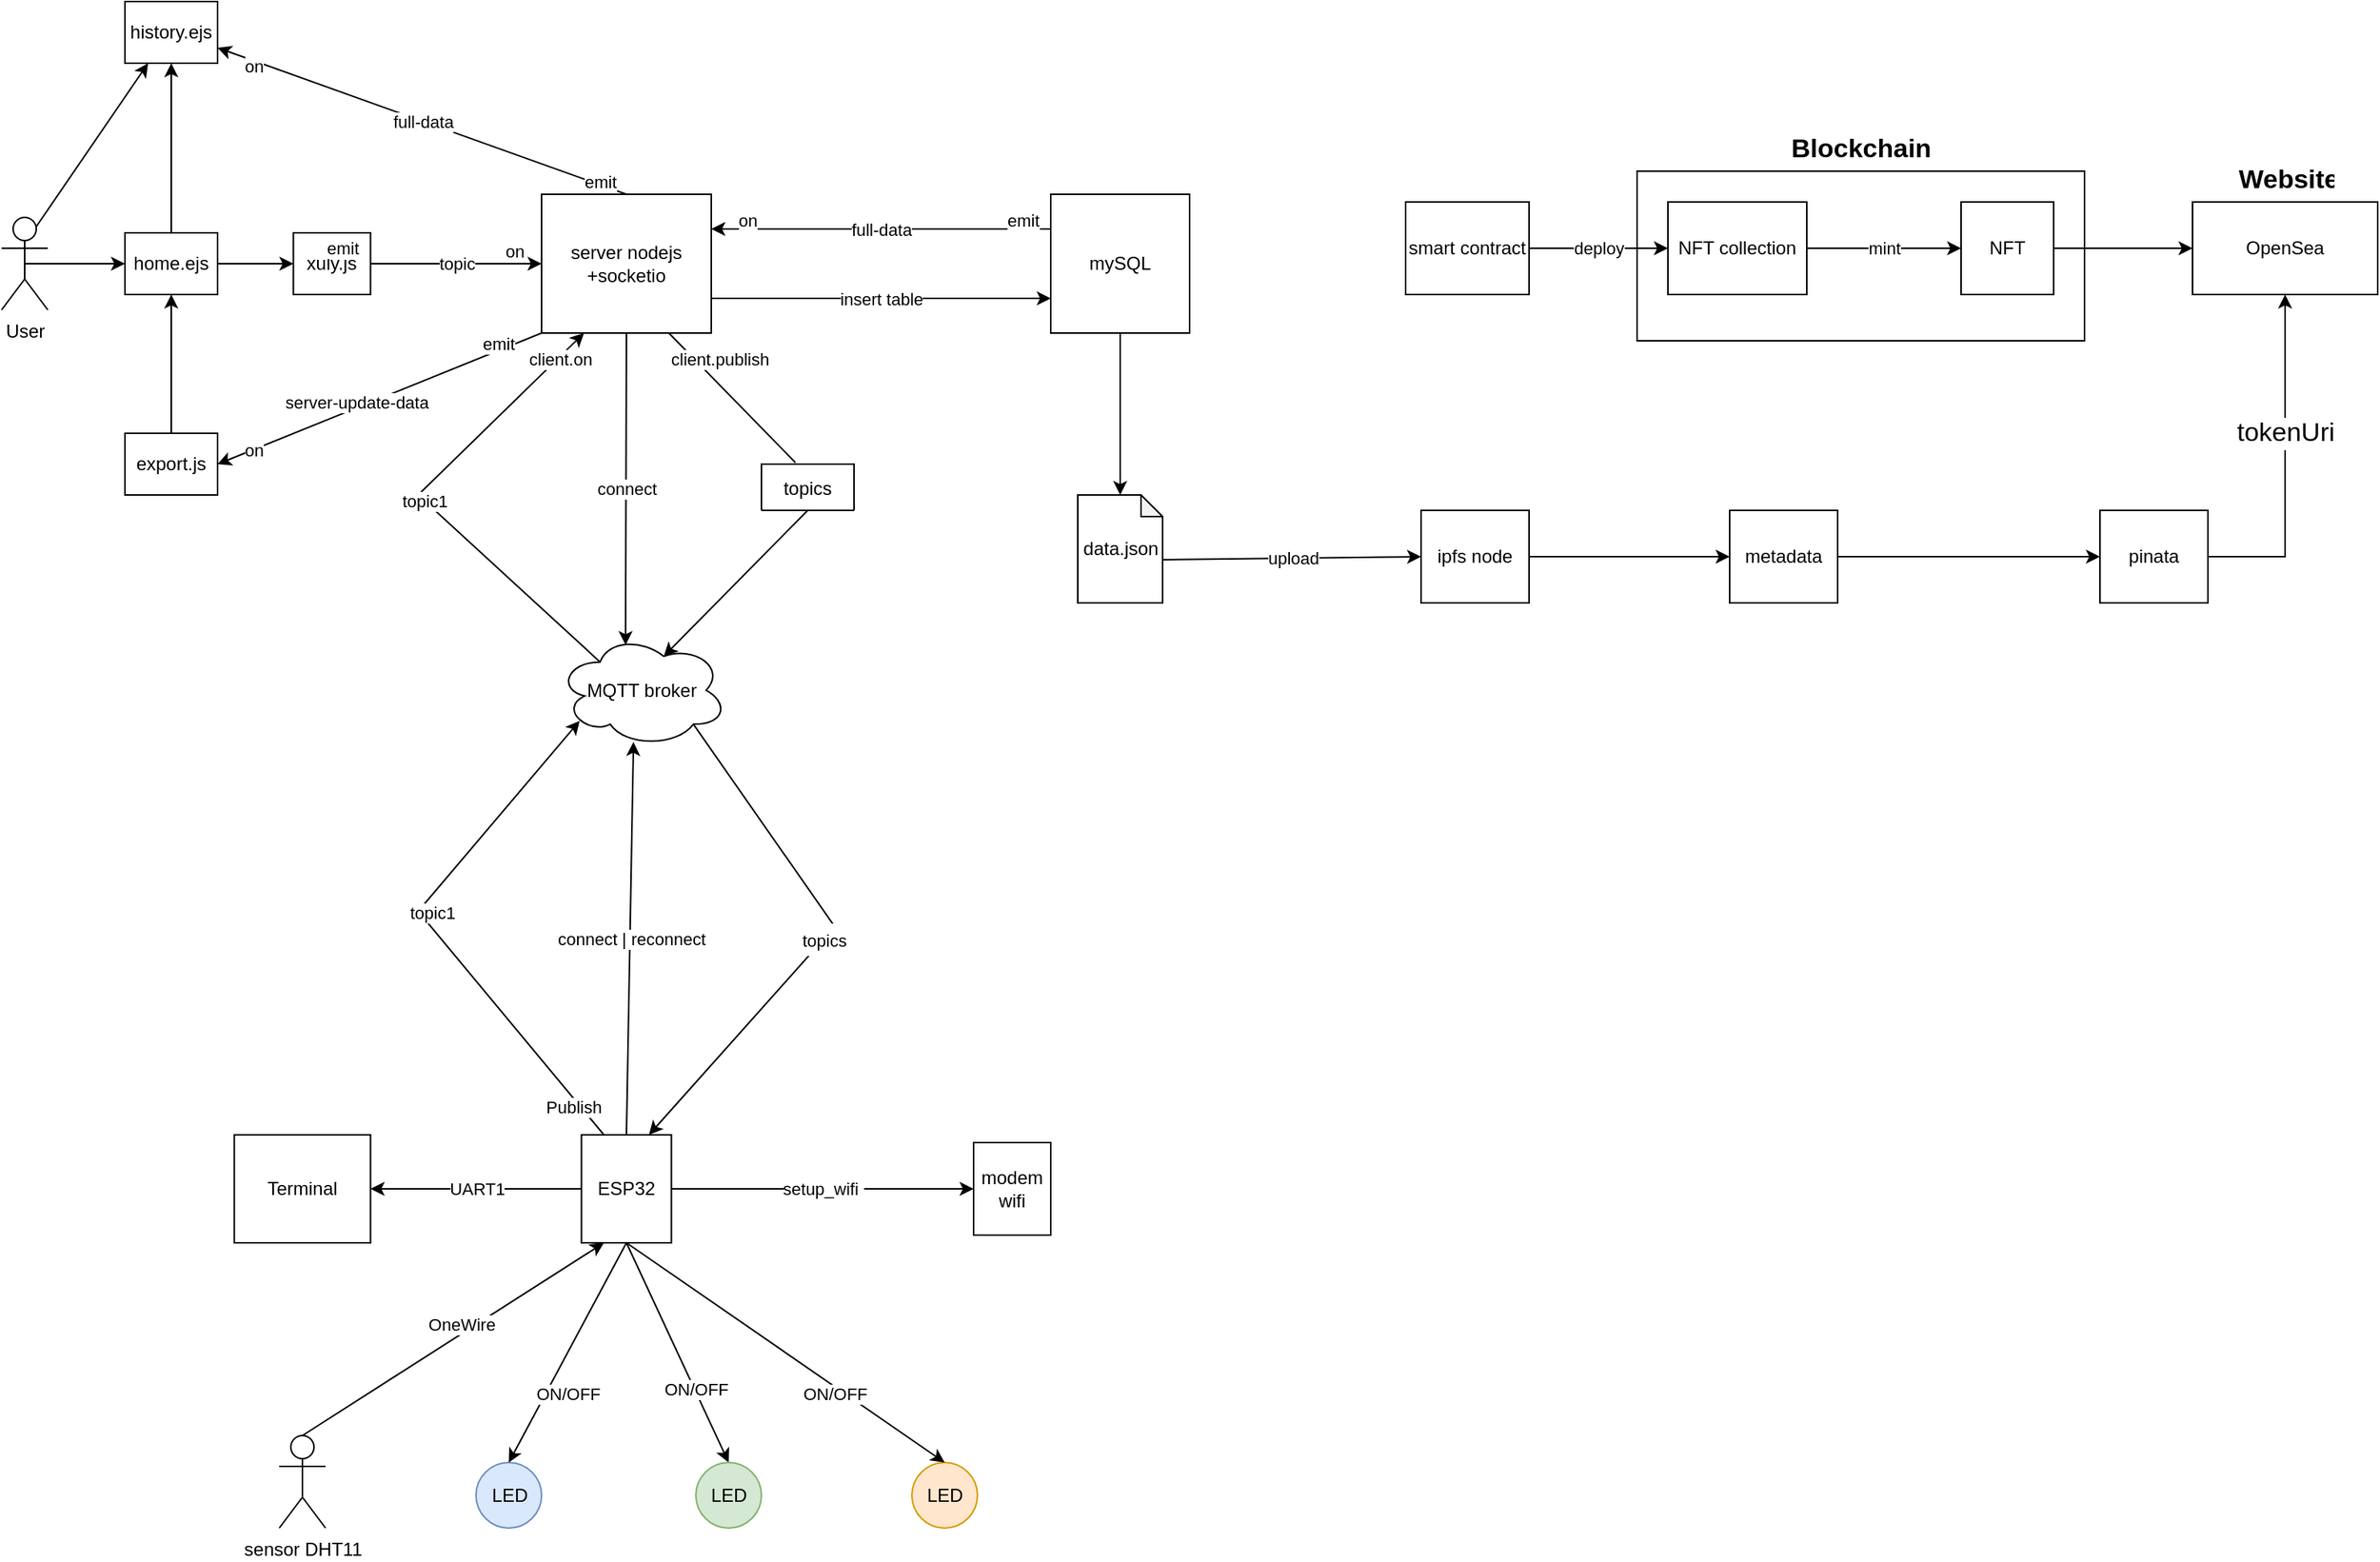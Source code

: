 <mxfile version="17.2.2" type="github">
  <diagram id="UM0ldJh-TKYMPD7hWYN_" name="Page-1">
    <mxGraphModel dx="801" dy="438" grid="1" gridSize="10" guides="1" tooltips="1" connect="1" arrows="1" fold="1" page="1" pageScale="1" pageWidth="1654" pageHeight="1169" background="none" math="0" shadow="0">
      <root>
        <mxCell id="0" />
        <mxCell id="1" parent="0" />
        <mxCell id="ZTR0N_lIvHsauShFplQp-175" value="" style="rounded=0;whiteSpace=wrap;html=1;labelBackgroundColor=default;fontSize=11;fontColor=#000000;" vertex="1" parent="1">
          <mxGeometry x="1070" y="160" width="290" height="110" as="geometry" />
        </mxCell>
        <mxCell id="ZTR0N_lIvHsauShFplQp-7" value="sensor DHT11&lt;br&gt;" style="shape=umlActor;verticalLabelPosition=bottom;verticalAlign=top;html=1;outlineConnect=0;" vertex="1" parent="1">
          <mxGeometry x="190" y="980" width="30" height="60" as="geometry" />
        </mxCell>
        <mxCell id="ZTR0N_lIvHsauShFplQp-8" value="ESP32" style="rounded=0;whiteSpace=wrap;html=1;" vertex="1" parent="1">
          <mxGeometry x="385.83" y="785" width="58.33" height="70" as="geometry" />
        </mxCell>
        <mxCell id="ZTR0N_lIvHsauShFplQp-10" value="" style="endArrow=classic;html=1;rounded=0;exitX=0.5;exitY=0;exitDx=0;exitDy=0;exitPerimeter=0;entryX=0.25;entryY=1;entryDx=0;entryDy=0;" edge="1" parent="1" source="ZTR0N_lIvHsauShFplQp-7" target="ZTR0N_lIvHsauShFplQp-8">
          <mxGeometry relative="1" as="geometry">
            <mxPoint x="224.17" y="840" as="sourcePoint" />
            <mxPoint x="324.17" y="840" as="targetPoint" />
            <Array as="points" />
          </mxGeometry>
        </mxCell>
        <mxCell id="ZTR0N_lIvHsauShFplQp-11" value="OneWire" style="edgeLabel;resizable=0;html=1;align=center;verticalAlign=middle;" connectable="0" vertex="1" parent="ZTR0N_lIvHsauShFplQp-10">
          <mxGeometry relative="1" as="geometry">
            <mxPoint x="5" y="-10" as="offset" />
          </mxGeometry>
        </mxCell>
        <mxCell id="ZTR0N_lIvHsauShFplQp-13" value="MQTT broker" style="ellipse;shape=cloud;whiteSpace=wrap;html=1;" vertex="1" parent="1">
          <mxGeometry x="370.41" y="460" width="110" height="73.33" as="geometry" />
        </mxCell>
        <mxCell id="ZTR0N_lIvHsauShFplQp-14" value="server nodejs&lt;br&gt;+socketio" style="rounded=0;whiteSpace=wrap;html=1;" vertex="1" parent="1">
          <mxGeometry x="360" y="175" width="110" height="90" as="geometry" />
        </mxCell>
        <mxCell id="ZTR0N_lIvHsauShFplQp-16" value="export.js" style="rounded=0;whiteSpace=wrap;html=1;" vertex="1" parent="1">
          <mxGeometry x="90" y="330" width="60" height="40" as="geometry" />
        </mxCell>
        <mxCell id="ZTR0N_lIvHsauShFplQp-17" value="history.ejs" style="rounded=0;whiteSpace=wrap;html=1;" vertex="1" parent="1">
          <mxGeometry x="90" y="50" width="60" height="40" as="geometry" />
        </mxCell>
        <mxCell id="ZTR0N_lIvHsauShFplQp-18" value="home.ejs" style="rounded=0;whiteSpace=wrap;html=1;" vertex="1" parent="1">
          <mxGeometry x="90" y="200" width="60" height="40" as="geometry" />
        </mxCell>
        <mxCell id="ZTR0N_lIvHsauShFplQp-20" value="xuly.js" style="rounded=0;whiteSpace=wrap;html=1;" vertex="1" parent="1">
          <mxGeometry x="199.16" y="200" width="50" height="40" as="geometry" />
        </mxCell>
        <mxCell id="ZTR0N_lIvHsauShFplQp-21" value="mySQL" style="rounded=0;whiteSpace=wrap;html=1;" vertex="1" parent="1">
          <mxGeometry x="690" y="175" width="90" height="90" as="geometry" />
        </mxCell>
        <mxCell id="ZTR0N_lIvHsauShFplQp-26" value="modem&lt;br&gt;wifi" style="rounded=0;whiteSpace=wrap;html=1;" vertex="1" parent="1">
          <mxGeometry x="640" y="790" width="50" height="60" as="geometry" />
        </mxCell>
        <mxCell id="ZTR0N_lIvHsauShFplQp-27" value="" style="endArrow=classic;html=1;rounded=0;entryX=0;entryY=0.5;entryDx=0;entryDy=0;exitX=1;exitY=0.5;exitDx=0;exitDy=0;" edge="1" parent="1" source="ZTR0N_lIvHsauShFplQp-8" target="ZTR0N_lIvHsauShFplQp-26">
          <mxGeometry relative="1" as="geometry">
            <mxPoint x="344.17" y="990" as="sourcePoint" />
            <mxPoint x="484.17" y="920" as="targetPoint" />
          </mxGeometry>
        </mxCell>
        <mxCell id="ZTR0N_lIvHsauShFplQp-28" value="setup_wifi&amp;nbsp;" style="edgeLabel;resizable=0;html=1;align=center;verticalAlign=middle;" connectable="0" vertex="1" parent="ZTR0N_lIvHsauShFplQp-27">
          <mxGeometry relative="1" as="geometry" />
        </mxCell>
        <mxCell id="ZTR0N_lIvHsauShFplQp-31" value="Terminal" style="rounded=0;whiteSpace=wrap;html=1;" vertex="1" parent="1">
          <mxGeometry x="160.83" y="785" width="88.33" height="70" as="geometry" />
        </mxCell>
        <mxCell id="ZTR0N_lIvHsauShFplQp-32" value="" style="endArrow=classic;html=1;rounded=0;exitX=0;exitY=0.5;exitDx=0;exitDy=0;entryX=1;entryY=0.5;entryDx=0;entryDy=0;" edge="1" parent="1" source="ZTR0N_lIvHsauShFplQp-8" target="ZTR0N_lIvHsauShFplQp-31">
          <mxGeometry relative="1" as="geometry">
            <mxPoint x="384.17" y="910" as="sourcePoint" />
            <mxPoint x="484.17" y="910" as="targetPoint" />
          </mxGeometry>
        </mxCell>
        <mxCell id="ZTR0N_lIvHsauShFplQp-33" value="UART1" style="edgeLabel;resizable=0;html=1;align=center;verticalAlign=middle;" connectable="0" vertex="1" parent="ZTR0N_lIvHsauShFplQp-32">
          <mxGeometry relative="1" as="geometry" />
        </mxCell>
        <mxCell id="ZTR0N_lIvHsauShFplQp-35" value="" style="endArrow=classic;html=1;rounded=0;exitX=0.5;exitY=1;exitDx=0;exitDy=0;entryX=0.5;entryY=0;entryDx=0;entryDy=0;" edge="1" parent="1" source="ZTR0N_lIvHsauShFplQp-8" target="ZTR0N_lIvHsauShFplQp-89">
          <mxGeometry relative="1" as="geometry">
            <mxPoint x="384.17" y="1100" as="sourcePoint" />
            <mxPoint x="299.17" y="1100" as="targetPoint" />
          </mxGeometry>
        </mxCell>
        <mxCell id="ZTR0N_lIvHsauShFplQp-36" value="ON/OFF" style="edgeLabel;resizable=0;html=1;align=center;verticalAlign=middle;" connectable="0" vertex="1" parent="ZTR0N_lIvHsauShFplQp-35">
          <mxGeometry relative="1" as="geometry">
            <mxPoint x="12" y="24" as="offset" />
          </mxGeometry>
        </mxCell>
        <mxCell id="ZTR0N_lIvHsauShFplQp-39" value="" style="endArrow=classic;html=1;rounded=0;exitX=0.5;exitY=0;exitDx=0;exitDy=0;entryX=0.447;entryY=0.957;entryDx=0;entryDy=0;entryPerimeter=0;" edge="1" parent="1" source="ZTR0N_lIvHsauShFplQp-8" target="ZTR0N_lIvHsauShFplQp-13">
          <mxGeometry relative="1" as="geometry">
            <mxPoint x="314.17" y="990" as="sourcePoint" />
            <mxPoint x="414.17" y="990" as="targetPoint" />
          </mxGeometry>
        </mxCell>
        <mxCell id="ZTR0N_lIvHsauShFplQp-40" value="connect | reconnect" style="edgeLabel;resizable=0;html=1;align=center;verticalAlign=middle;" connectable="0" vertex="1" parent="ZTR0N_lIvHsauShFplQp-39">
          <mxGeometry relative="1" as="geometry" />
        </mxCell>
        <mxCell id="ZTR0N_lIvHsauShFplQp-41" value="" style="endArrow=classic;html=1;rounded=0;exitX=0.5;exitY=1;exitDx=0;exitDy=0;entryX=0.4;entryY=0.1;entryDx=0;entryDy=0;entryPerimeter=0;" edge="1" parent="1" source="ZTR0N_lIvHsauShFplQp-14" target="ZTR0N_lIvHsauShFplQp-13">
          <mxGeometry relative="1" as="geometry">
            <mxPoint x="314.17" y="630" as="sourcePoint" />
            <mxPoint x="414.17" y="630" as="targetPoint" />
          </mxGeometry>
        </mxCell>
        <mxCell id="ZTR0N_lIvHsauShFplQp-42" value="connect" style="edgeLabel;resizable=0;html=1;align=center;verticalAlign=middle;" connectable="0" vertex="1" parent="ZTR0N_lIvHsauShFplQp-41">
          <mxGeometry relative="1" as="geometry" />
        </mxCell>
        <mxCell id="ZTR0N_lIvHsauShFplQp-60" value="" style="endArrow=classic;html=1;rounded=0;exitX=0;exitY=0.25;exitDx=0;exitDy=0;entryX=1;entryY=0.25;entryDx=0;entryDy=0;" edge="1" parent="1" source="ZTR0N_lIvHsauShFplQp-21" target="ZTR0N_lIvHsauShFplQp-14">
          <mxGeometry relative="1" as="geometry">
            <mxPoint x="310" y="380" as="sourcePoint" />
            <mxPoint x="470" y="380" as="targetPoint" />
          </mxGeometry>
        </mxCell>
        <mxCell id="ZTR0N_lIvHsauShFplQp-61" value="full-data" style="edgeLabel;resizable=0;html=1;align=center;verticalAlign=middle;" connectable="0" vertex="1" parent="ZTR0N_lIvHsauShFplQp-60">
          <mxGeometry relative="1" as="geometry" />
        </mxCell>
        <mxCell id="ZTR0N_lIvHsauShFplQp-62" value="emit" style="edgeLabel;resizable=0;html=1;align=left;verticalAlign=bottom;" connectable="0" vertex="1" parent="ZTR0N_lIvHsauShFplQp-60">
          <mxGeometry x="-1" relative="1" as="geometry">
            <mxPoint x="-30" y="3" as="offset" />
          </mxGeometry>
        </mxCell>
        <mxCell id="ZTR0N_lIvHsauShFplQp-63" value="on" style="edgeLabel;resizable=0;html=1;align=right;verticalAlign=bottom;" connectable="0" vertex="1" parent="ZTR0N_lIvHsauShFplQp-60">
          <mxGeometry x="1" relative="1" as="geometry">
            <mxPoint x="30" y="3" as="offset" />
          </mxGeometry>
        </mxCell>
        <mxCell id="ZTR0N_lIvHsauShFplQp-64" value="" style="endArrow=classic;html=1;rounded=0;entryX=1;entryY=0.75;entryDx=0;entryDy=0;exitX=0.5;exitY=0;exitDx=0;exitDy=0;" edge="1" parent="1" source="ZTR0N_lIvHsauShFplQp-14" target="ZTR0N_lIvHsauShFplQp-17">
          <mxGeometry relative="1" as="geometry">
            <mxPoint x="310" y="380" as="sourcePoint" />
            <mxPoint x="470" y="380" as="targetPoint" />
          </mxGeometry>
        </mxCell>
        <mxCell id="ZTR0N_lIvHsauShFplQp-65" value="full-data" style="edgeLabel;resizable=0;html=1;align=center;verticalAlign=middle;" connectable="0" vertex="1" parent="ZTR0N_lIvHsauShFplQp-64">
          <mxGeometry relative="1" as="geometry" />
        </mxCell>
        <mxCell id="ZTR0N_lIvHsauShFplQp-66" value="emit" style="edgeLabel;resizable=0;html=1;align=left;verticalAlign=bottom;" connectable="0" vertex="1" parent="ZTR0N_lIvHsauShFplQp-64">
          <mxGeometry x="-1" relative="1" as="geometry">
            <mxPoint x="-29" as="offset" />
          </mxGeometry>
        </mxCell>
        <mxCell id="ZTR0N_lIvHsauShFplQp-67" value="on" style="edgeLabel;resizable=0;html=1;align=right;verticalAlign=bottom;" connectable="0" vertex="1" parent="ZTR0N_lIvHsauShFplQp-64">
          <mxGeometry x="1" relative="1" as="geometry">
            <mxPoint x="30" y="20" as="offset" />
          </mxGeometry>
        </mxCell>
        <mxCell id="ZTR0N_lIvHsauShFplQp-71" value="" style="endArrow=classic;html=1;rounded=0;entryX=0;entryY=0.75;entryDx=0;entryDy=0;exitX=1;exitY=0.75;exitDx=0;exitDy=0;" edge="1" parent="1" source="ZTR0N_lIvHsauShFplQp-14" target="ZTR0N_lIvHsauShFplQp-21">
          <mxGeometry relative="1" as="geometry">
            <mxPoint x="49.17" y="440" as="sourcePoint" />
            <mxPoint x="149.17" y="440" as="targetPoint" />
          </mxGeometry>
        </mxCell>
        <mxCell id="ZTR0N_lIvHsauShFplQp-72" value="insert table" style="edgeLabel;resizable=0;html=1;align=center;verticalAlign=middle;" connectable="0" vertex="1" parent="ZTR0N_lIvHsauShFplQp-71">
          <mxGeometry relative="1" as="geometry" />
        </mxCell>
        <mxCell id="ZTR0N_lIvHsauShFplQp-73" value="User" style="shape=umlActor;verticalLabelPosition=bottom;verticalAlign=top;html=1;outlineConnect=0;" vertex="1" parent="1">
          <mxGeometry x="10" y="190" width="30" height="60" as="geometry" />
        </mxCell>
        <mxCell id="ZTR0N_lIvHsauShFplQp-78" value="" style="endArrow=classic;html=1;rounded=0;entryX=0;entryY=0.5;entryDx=0;entryDy=0;exitX=1;exitY=0.5;exitDx=0;exitDy=0;" edge="1" parent="1" source="ZTR0N_lIvHsauShFplQp-20" target="ZTR0N_lIvHsauShFplQp-14">
          <mxGeometry relative="1" as="geometry">
            <mxPoint x="550" y="280" as="sourcePoint" />
            <mxPoint x="710" y="280" as="targetPoint" />
            <Array as="points" />
          </mxGeometry>
        </mxCell>
        <mxCell id="ZTR0N_lIvHsauShFplQp-79" value="topic" style="edgeLabel;resizable=0;html=1;align=center;verticalAlign=middle;" connectable="0" vertex="1" parent="ZTR0N_lIvHsauShFplQp-78">
          <mxGeometry relative="1" as="geometry" />
        </mxCell>
        <mxCell id="ZTR0N_lIvHsauShFplQp-80" value="emit" style="edgeLabel;resizable=0;html=1;align=left;verticalAlign=bottom;" connectable="0" vertex="1" parent="ZTR0N_lIvHsauShFplQp-78">
          <mxGeometry x="-1" relative="1" as="geometry">
            <mxPoint x="-30" y="-2" as="offset" />
          </mxGeometry>
        </mxCell>
        <mxCell id="ZTR0N_lIvHsauShFplQp-81" value="on" style="edgeLabel;resizable=0;html=1;align=right;verticalAlign=bottom;" connectable="0" vertex="1" parent="ZTR0N_lIvHsauShFplQp-78">
          <mxGeometry x="1" relative="1" as="geometry">
            <mxPoint x="-11" as="offset" />
          </mxGeometry>
        </mxCell>
        <mxCell id="ZTR0N_lIvHsauShFplQp-82" value="" style="endArrow=classic;html=1;rounded=0;exitX=0;exitY=1;exitDx=0;exitDy=0;entryX=1;entryY=0.5;entryDx=0;entryDy=0;" edge="1" parent="1" source="ZTR0N_lIvHsauShFplQp-14" target="ZTR0N_lIvHsauShFplQp-16">
          <mxGeometry relative="1" as="geometry">
            <mxPoint x="490" y="370" as="sourcePoint" />
            <mxPoint x="650" y="370" as="targetPoint" />
          </mxGeometry>
        </mxCell>
        <mxCell id="ZTR0N_lIvHsauShFplQp-83" value="server-update-data" style="edgeLabel;resizable=0;html=1;align=center;verticalAlign=middle;" connectable="0" vertex="1" parent="ZTR0N_lIvHsauShFplQp-82">
          <mxGeometry relative="1" as="geometry">
            <mxPoint x="-15" y="2" as="offset" />
          </mxGeometry>
        </mxCell>
        <mxCell id="ZTR0N_lIvHsauShFplQp-84" value="emit" style="edgeLabel;resizable=0;html=1;align=left;verticalAlign=bottom;" connectable="0" vertex="1" parent="ZTR0N_lIvHsauShFplQp-82">
          <mxGeometry x="-1" relative="1" as="geometry">
            <mxPoint x="-40" y="15" as="offset" />
          </mxGeometry>
        </mxCell>
        <mxCell id="ZTR0N_lIvHsauShFplQp-85" value="on" style="edgeLabel;resizable=0;html=1;align=right;verticalAlign=bottom;" connectable="0" vertex="1" parent="ZTR0N_lIvHsauShFplQp-82">
          <mxGeometry x="1" relative="1" as="geometry">
            <mxPoint x="30" as="offset" />
          </mxGeometry>
        </mxCell>
        <mxCell id="ZTR0N_lIvHsauShFplQp-89" value="LED" style="ellipse;whiteSpace=wrap;html=1;aspect=fixed;fillColor=#d5e8d4;strokeColor=#82b366;" vertex="1" parent="1">
          <mxGeometry x="460.0" y="997.5" width="42.5" height="42.5" as="geometry" />
        </mxCell>
        <mxCell id="ZTR0N_lIvHsauShFplQp-90" value="" style="endArrow=classic;html=1;rounded=0;exitX=1;exitY=0.5;exitDx=0;exitDy=0;entryX=0;entryY=0.5;entryDx=0;entryDy=0;" edge="1" parent="1" source="ZTR0N_lIvHsauShFplQp-18" target="ZTR0N_lIvHsauShFplQp-20">
          <mxGeometry width="50" height="50" relative="1" as="geometry">
            <mxPoint x="410" y="360" as="sourcePoint" />
            <mxPoint x="630" y="320" as="targetPoint" />
          </mxGeometry>
        </mxCell>
        <mxCell id="ZTR0N_lIvHsauShFplQp-91" value="" style="endArrow=classic;html=1;rounded=0;exitX=0.5;exitY=0;exitDx=0;exitDy=0;entryX=0.5;entryY=1;entryDx=0;entryDy=0;" edge="1" parent="1" source="ZTR0N_lIvHsauShFplQp-18" target="ZTR0N_lIvHsauShFplQp-17">
          <mxGeometry width="50" height="50" relative="1" as="geometry">
            <mxPoint x="760" y="470" as="sourcePoint" />
            <mxPoint x="810" y="420" as="targetPoint" />
          </mxGeometry>
        </mxCell>
        <mxCell id="ZTR0N_lIvHsauShFplQp-93" value="" style="endArrow=classic;html=1;rounded=0;entryX=0.25;entryY=1;entryDx=0;entryDy=0;exitX=0.75;exitY=0.1;exitDx=0;exitDy=0;exitPerimeter=0;" edge="1" parent="1" source="ZTR0N_lIvHsauShFplQp-73" target="ZTR0N_lIvHsauShFplQp-17">
          <mxGeometry width="50" height="50" relative="1" as="geometry">
            <mxPoint x="750" y="190" as="sourcePoint" />
            <mxPoint x="800" y="140" as="targetPoint" />
          </mxGeometry>
        </mxCell>
        <mxCell id="ZTR0N_lIvHsauShFplQp-94" value="" style="endArrow=classic;html=1;rounded=0;exitX=0.25;exitY=0.25;exitDx=0;exitDy=0;exitPerimeter=0;entryX=0.25;entryY=1;entryDx=0;entryDy=0;" edge="1" parent="1" source="ZTR0N_lIvHsauShFplQp-13" target="ZTR0N_lIvHsauShFplQp-14">
          <mxGeometry relative="1" as="geometry">
            <mxPoint x="327.5" y="638.332" as="sourcePoint" />
            <mxPoint x="284.17" y="265" as="targetPoint" />
            <Array as="points">
              <mxPoint x="280" y="370" />
            </Array>
          </mxGeometry>
        </mxCell>
        <mxCell id="ZTR0N_lIvHsauShFplQp-95" value="topic1" style="edgeLabel;resizable=0;html=1;align=center;verticalAlign=middle;" connectable="0" vertex="1" parent="ZTR0N_lIvHsauShFplQp-94">
          <mxGeometry relative="1" as="geometry" />
        </mxCell>
        <mxCell id="ZTR0N_lIvHsauShFplQp-96" value="client.on" style="edgeLabel;resizable=0;html=1;align=left;verticalAlign=bottom;" connectable="0" vertex="1" parent="ZTR0N_lIvHsauShFplQp-94">
          <mxGeometry x="-1" relative="1" as="geometry">
            <mxPoint x="-48" y="-188" as="offset" />
          </mxGeometry>
        </mxCell>
        <mxCell id="ZTR0N_lIvHsauShFplQp-97" value="" style="endArrow=classic;html=1;rounded=0;exitX=0.5;exitY=1;exitDx=0;exitDy=0;entryX=0.625;entryY=0.2;entryDx=0;entryDy=0;entryPerimeter=0;startArrow=none;" edge="1" parent="1" source="ZTR0N_lIvHsauShFplQp-116" target="ZTR0N_lIvHsauShFplQp-13">
          <mxGeometry relative="1" as="geometry">
            <mxPoint x="350" y="420" as="sourcePoint" />
            <mxPoint x="510" y="420" as="targetPoint" />
            <Array as="points" />
          </mxGeometry>
        </mxCell>
        <mxCell id="ZTR0N_lIvHsauShFplQp-100" value="" style="endArrow=classic;html=1;rounded=0;exitX=0.25;exitY=0;exitDx=0;exitDy=0;entryX=0.13;entryY=0.77;entryDx=0;entryDy=0;entryPerimeter=0;" edge="1" parent="1" source="ZTR0N_lIvHsauShFplQp-8" target="ZTR0N_lIvHsauShFplQp-13">
          <mxGeometry relative="1" as="geometry">
            <mxPoint x="70" y="780" as="sourcePoint" />
            <mxPoint x="230" y="780" as="targetPoint" />
            <Array as="points">
              <mxPoint x="280" y="640" />
            </Array>
          </mxGeometry>
        </mxCell>
        <mxCell id="ZTR0N_lIvHsauShFplQp-101" value="topic1" style="edgeLabel;resizable=0;html=1;align=center;verticalAlign=middle;" connectable="0" vertex="1" parent="ZTR0N_lIvHsauShFplQp-100">
          <mxGeometry relative="1" as="geometry">
            <mxPoint y="-10" as="offset" />
          </mxGeometry>
        </mxCell>
        <mxCell id="ZTR0N_lIvHsauShFplQp-102" value="Publish" style="edgeLabel;resizable=0;html=1;align=left;verticalAlign=bottom;" connectable="0" vertex="1" parent="ZTR0N_lIvHsauShFplQp-100">
          <mxGeometry x="-1" relative="1" as="geometry">
            <mxPoint x="-39" y="-10" as="offset" />
          </mxGeometry>
        </mxCell>
        <mxCell id="ZTR0N_lIvHsauShFplQp-107" value="" style="endArrow=classic;html=1;rounded=0;exitX=0.5;exitY=0;exitDx=0;exitDy=0;entryX=0.5;entryY=1;entryDx=0;entryDy=0;" edge="1" parent="1" source="ZTR0N_lIvHsauShFplQp-16" target="ZTR0N_lIvHsauShFplQp-18">
          <mxGeometry width="50" height="50" relative="1" as="geometry">
            <mxPoint x="580" y="260" as="sourcePoint" />
            <mxPoint x="630" y="210" as="targetPoint" />
          </mxGeometry>
        </mxCell>
        <mxCell id="ZTR0N_lIvHsauShFplQp-108" value="" style="endArrow=classic;html=1;rounded=0;exitX=0.5;exitY=0.5;exitDx=0;exitDy=0;exitPerimeter=0;entryX=0;entryY=0.5;entryDx=0;entryDy=0;" edge="1" parent="1" source="ZTR0N_lIvHsauShFplQp-73" target="ZTR0N_lIvHsauShFplQp-18">
          <mxGeometry width="50" height="50" relative="1" as="geometry">
            <mxPoint x="580" y="260" as="sourcePoint" />
            <mxPoint x="750" y="220" as="targetPoint" />
          </mxGeometry>
        </mxCell>
        <mxCell id="ZTR0N_lIvHsauShFplQp-110" value="LED" style="ellipse;whiteSpace=wrap;html=1;aspect=fixed;fillColor=#ffe6cc;strokeColor=#d79b00;" vertex="1" parent="1">
          <mxGeometry x="600" y="997.5" width="42.5" height="42.5" as="geometry" />
        </mxCell>
        <mxCell id="ZTR0N_lIvHsauShFplQp-111" value="LED" style="ellipse;whiteSpace=wrap;html=1;aspect=fixed;fillColor=#dae8fc;strokeColor=#6c8ebf;" vertex="1" parent="1">
          <mxGeometry x="317.5" y="997.5" width="42.5" height="42.5" as="geometry" />
        </mxCell>
        <mxCell id="ZTR0N_lIvHsauShFplQp-112" value="" style="endArrow=classic;html=1;rounded=0;exitX=0.5;exitY=1;exitDx=0;exitDy=0;entryX=0.5;entryY=0;entryDx=0;entryDy=0;" edge="1" parent="1" source="ZTR0N_lIvHsauShFplQp-8" target="ZTR0N_lIvHsauShFplQp-111">
          <mxGeometry relative="1" as="geometry">
            <mxPoint x="349.165" y="850" as="sourcePoint" />
            <mxPoint x="441.25" y="997.5" as="targetPoint" />
            <Array as="points" />
          </mxGeometry>
        </mxCell>
        <mxCell id="ZTR0N_lIvHsauShFplQp-113" value="ON/OFF" style="edgeLabel;resizable=0;html=1;align=center;verticalAlign=middle;" connectable="0" vertex="1" parent="ZTR0N_lIvHsauShFplQp-112">
          <mxGeometry relative="1" as="geometry">
            <mxPoint y="26" as="offset" />
          </mxGeometry>
        </mxCell>
        <mxCell id="ZTR0N_lIvHsauShFplQp-114" value="" style="endArrow=classic;html=1;rounded=0;exitX=0.5;exitY=1;exitDx=0;exitDy=0;entryX=0.5;entryY=0;entryDx=0;entryDy=0;" edge="1" parent="1" source="ZTR0N_lIvHsauShFplQp-8" target="ZTR0N_lIvHsauShFplQp-110">
          <mxGeometry relative="1" as="geometry">
            <mxPoint x="349.165" y="850" as="sourcePoint" />
            <mxPoint x="441.25" y="997.5" as="targetPoint" />
            <Array as="points" />
          </mxGeometry>
        </mxCell>
        <mxCell id="ZTR0N_lIvHsauShFplQp-115" value="ON/OFF" style="edgeLabel;resizable=0;html=1;align=center;verticalAlign=middle;" connectable="0" vertex="1" parent="ZTR0N_lIvHsauShFplQp-114">
          <mxGeometry relative="1" as="geometry">
            <mxPoint x="32" y="26" as="offset" />
          </mxGeometry>
        </mxCell>
        <mxCell id="ZTR0N_lIvHsauShFplQp-116" value="topics" style="swimlane;fontStyle=0;childLayout=stackLayout;horizontal=1;startSize=30;horizontalStack=0;resizeParent=1;resizeParentMax=0;resizeLast=0;collapsible=1;marginBottom=0;" vertex="1" collapsed="1" parent="1">
          <mxGeometry x="502.5" y="350" width="60" height="30" as="geometry">
            <mxRectangle x="502.5" y="350" width="150" height="120" as="alternateBounds" />
          </mxGeometry>
        </mxCell>
        <mxCell id="ZTR0N_lIvHsauShFplQp-117" value="livingroomLight" style="text;strokeColor=none;fillColor=none;align=left;verticalAlign=middle;spacingLeft=4;spacingRight=4;overflow=hidden;points=[[0,0.5],[1,0.5]];portConstraint=eastwest;rotatable=0;labelBackgroundColor=none;fontColor=#000000;" vertex="1" parent="ZTR0N_lIvHsauShFplQp-116">
          <mxGeometry y="30" width="150" height="30" as="geometry" />
        </mxCell>
        <mxCell id="ZTR0N_lIvHsauShFplQp-118" value="livingroomAirConditioner" style="text;strokeColor=none;fillColor=none;align=left;verticalAlign=middle;spacingLeft=4;spacingRight=4;overflow=hidden;points=[[0,0.5],[1,0.5]];portConstraint=eastwest;rotatable=0;" vertex="1" parent="ZTR0N_lIvHsauShFplQp-116">
          <mxGeometry y="60" width="150" height="30" as="geometry" />
        </mxCell>
        <mxCell id="ZTR0N_lIvHsauShFplQp-119" value="television" style="text;strokeColor=none;fillColor=none;align=left;verticalAlign=middle;spacingLeft=4;spacingRight=4;overflow=hidden;points=[[0,0.5],[1,0.5]];portConstraint=eastwest;rotatable=0;" vertex="1" parent="ZTR0N_lIvHsauShFplQp-116">
          <mxGeometry y="90" width="150" height="30" as="geometry" />
        </mxCell>
        <mxCell id="ZTR0N_lIvHsauShFplQp-127" value="" style="endArrow=none;html=1;rounded=0;exitX=0.75;exitY=1;exitDx=0;exitDy=0;entryX=0.367;entryY=-0.034;entryDx=0;entryDy=0;entryPerimeter=0;" edge="1" parent="1" source="ZTR0N_lIvHsauShFplQp-14" target="ZTR0N_lIvHsauShFplQp-116">
          <mxGeometry relative="1" as="geometry">
            <mxPoint x="366.67" y="265" as="sourcePoint" />
            <mxPoint x="368.75" y="474.666" as="targetPoint" />
            <Array as="points" />
          </mxGeometry>
        </mxCell>
        <mxCell id="ZTR0N_lIvHsauShFplQp-128" value="client.publish" style="edgeLabel;resizable=0;html=1;align=left;verticalAlign=bottom;" connectable="0" vertex="1" parent="ZTR0N_lIvHsauShFplQp-127">
          <mxGeometry x="-1" relative="1" as="geometry">
            <mxPoint x="-1" y="25" as="offset" />
          </mxGeometry>
        </mxCell>
        <mxCell id="ZTR0N_lIvHsauShFplQp-133" value="smart contract" style="rounded=0;whiteSpace=wrap;html=1;labelBackgroundColor=none;fontColor=#000000;" vertex="1" parent="1">
          <mxGeometry x="920" y="180" width="80" height="60" as="geometry" />
        </mxCell>
        <mxCell id="ZTR0N_lIvHsauShFplQp-134" value="ipfs node" style="rounded=0;whiteSpace=wrap;html=1;labelBackgroundColor=none;fontColor=#000000;" vertex="1" parent="1">
          <mxGeometry x="930" y="380" width="70" height="60" as="geometry" />
        </mxCell>
        <mxCell id="ZTR0N_lIvHsauShFplQp-135" value="pinata" style="rounded=0;whiteSpace=wrap;html=1;labelBackgroundColor=none;fontColor=#000000;" vertex="1" parent="1">
          <mxGeometry x="1370" y="380" width="70" height="60" as="geometry" />
        </mxCell>
        <mxCell id="ZTR0N_lIvHsauShFplQp-137" value="data.json" style="shape=note;whiteSpace=wrap;html=1;backgroundOutline=1;darkOpacity=0.05;rounded=0;labelBackgroundColor=none;fontColor=#000000;size=14;" vertex="1" parent="1">
          <mxGeometry x="707.5" y="370" width="55" height="70" as="geometry" />
        </mxCell>
        <mxCell id="ZTR0N_lIvHsauShFplQp-138" value="" style="endArrow=classic;html=1;rounded=0;fontColor=#000000;exitX=0.5;exitY=1;exitDx=0;exitDy=0;" edge="1" parent="1" source="ZTR0N_lIvHsauShFplQp-21" target="ZTR0N_lIvHsauShFplQp-137">
          <mxGeometry width="50" height="50" relative="1" as="geometry">
            <mxPoint x="960" y="480" as="sourcePoint" />
            <mxPoint x="1010" y="430" as="targetPoint" />
          </mxGeometry>
        </mxCell>
        <mxCell id="ZTR0N_lIvHsauShFplQp-151" value="" style="endArrow=classic;html=1;rounded=0;fontColor=#000000;exitX=0;exitY=0;exitDx=55;exitDy=42;exitPerimeter=0;entryX=0;entryY=0.5;entryDx=0;entryDy=0;" edge="1" parent="1" source="ZTR0N_lIvHsauShFplQp-137" target="ZTR0N_lIvHsauShFplQp-134">
          <mxGeometry relative="1" as="geometry">
            <mxPoint x="800" y="404.44" as="sourcePoint" />
            <mxPoint x="900" y="404.44" as="targetPoint" />
          </mxGeometry>
        </mxCell>
        <mxCell id="ZTR0N_lIvHsauShFplQp-152" value="upload" style="edgeLabel;resizable=0;html=1;align=center;verticalAlign=middle;rounded=0;labelBackgroundColor=default;fontColor=#000000;" connectable="0" vertex="1" parent="ZTR0N_lIvHsauShFplQp-151">
          <mxGeometry relative="1" as="geometry" />
        </mxCell>
        <mxCell id="ZTR0N_lIvHsauShFplQp-153" value="metadata" style="rounded=0;whiteSpace=wrap;html=1;labelBackgroundColor=default;fontColor=#000000;" vertex="1" parent="1">
          <mxGeometry x="1130" y="380" width="70" height="60" as="geometry" />
        </mxCell>
        <mxCell id="ZTR0N_lIvHsauShFplQp-154" value="" style="endArrow=classic;html=1;rounded=0;fontColor=#000000;exitX=1;exitY=0.5;exitDx=0;exitDy=0;entryX=0;entryY=0.5;entryDx=0;entryDy=0;" edge="1" parent="1" source="ZTR0N_lIvHsauShFplQp-134" target="ZTR0N_lIvHsauShFplQp-153">
          <mxGeometry width="50" height="50" relative="1" as="geometry">
            <mxPoint x="940" y="540" as="sourcePoint" />
            <mxPoint x="990" y="490" as="targetPoint" />
          </mxGeometry>
        </mxCell>
        <mxCell id="ZTR0N_lIvHsauShFplQp-155" value="" style="endArrow=classic;html=1;rounded=0;fontColor=#000000;exitX=1;exitY=0.5;exitDx=0;exitDy=0;" edge="1" parent="1" source="ZTR0N_lIvHsauShFplQp-153" target="ZTR0N_lIvHsauShFplQp-135">
          <mxGeometry width="50" height="50" relative="1" as="geometry">
            <mxPoint x="1070" y="500" as="sourcePoint" />
            <mxPoint x="1120" y="450" as="targetPoint" />
          </mxGeometry>
        </mxCell>
        <mxCell id="ZTR0N_lIvHsauShFplQp-157" value="" style="endArrow=classic;html=1;rounded=0;fontColor=#000000;exitX=1;exitY=0.5;exitDx=0;exitDy=0;entryX=0;entryY=0.5;entryDx=0;entryDy=0;" edge="1" parent="1" source="ZTR0N_lIvHsauShFplQp-133" target="ZTR0N_lIvHsauShFplQp-160">
          <mxGeometry relative="1" as="geometry">
            <mxPoint x="1090" y="230" as="sourcePoint" />
            <mxPoint x="1190" y="230" as="targetPoint" />
          </mxGeometry>
        </mxCell>
        <mxCell id="ZTR0N_lIvHsauShFplQp-158" value="deploy" style="edgeLabel;resizable=0;html=1;align=center;verticalAlign=middle;rounded=0;labelBackgroundColor=default;fontColor=#000000;" connectable="0" vertex="1" parent="ZTR0N_lIvHsauShFplQp-157">
          <mxGeometry relative="1" as="geometry" />
        </mxCell>
        <mxCell id="ZTR0N_lIvHsauShFplQp-160" value="NFT collection" style="rounded=0;whiteSpace=wrap;html=1;labelBackgroundColor=default;fontColor=#000000;" vertex="1" parent="1">
          <mxGeometry x="1090" y="180" width="90" height="60" as="geometry" />
        </mxCell>
        <mxCell id="ZTR0N_lIvHsauShFplQp-161" value="NFT" style="rounded=0;whiteSpace=wrap;html=1;labelBackgroundColor=default;fontColor=#000000;" vertex="1" parent="1">
          <mxGeometry x="1280" y="180" width="60" height="60" as="geometry" />
        </mxCell>
        <mxCell id="ZTR0N_lIvHsauShFplQp-163" value="" style="endArrow=classic;html=1;rounded=0;fontColor=#000000;entryX=0;entryY=0.5;entryDx=0;entryDy=0;exitX=1;exitY=0.5;exitDx=0;exitDy=0;" edge="1" parent="1" source="ZTR0N_lIvHsauShFplQp-160" target="ZTR0N_lIvHsauShFplQp-161">
          <mxGeometry relative="1" as="geometry">
            <mxPoint x="1090" y="230" as="sourcePoint" />
            <mxPoint x="1190" y="230" as="targetPoint" />
          </mxGeometry>
        </mxCell>
        <mxCell id="ZTR0N_lIvHsauShFplQp-164" value="mint" style="edgeLabel;resizable=0;html=1;align=center;verticalAlign=middle;rounded=0;labelBackgroundColor=default;fontColor=#000000;" connectable="0" vertex="1" parent="ZTR0N_lIvHsauShFplQp-163">
          <mxGeometry relative="1" as="geometry" />
        </mxCell>
        <mxCell id="ZTR0N_lIvHsauShFplQp-165" value="OpenSea" style="rounded=0;whiteSpace=wrap;html=1;labelBackgroundColor=default;fontColor=#000000;" vertex="1" parent="1">
          <mxGeometry x="1430" y="180" width="120" height="60" as="geometry" />
        </mxCell>
        <mxCell id="ZTR0N_lIvHsauShFplQp-166" value="&lt;h1 style=&quot;font-size: 17px&quot;&gt;Website&lt;/h1&gt;" style="text;html=1;strokeColor=none;fillColor=none;spacing=5;spacingTop=-20;whiteSpace=wrap;overflow=hidden;rounded=0;labelBackgroundColor=default;fontColor=#000000;fontSize=17;" vertex="1" parent="1">
          <mxGeometry x="1455" y="155" width="70" height="20" as="geometry" />
        </mxCell>
        <mxCell id="ZTR0N_lIvHsauShFplQp-167" value="" style="endArrow=classic;html=1;rounded=0;fontSize=17;fontColor=#000000;entryX=0;entryY=0.5;entryDx=0;entryDy=0;exitX=1;exitY=0.5;exitDx=0;exitDy=0;" edge="1" parent="1" source="ZTR0N_lIvHsauShFplQp-161" target="ZTR0N_lIvHsauShFplQp-165">
          <mxGeometry width="50" height="50" relative="1" as="geometry">
            <mxPoint x="1370" y="245" as="sourcePoint" />
            <mxPoint x="1420" y="195" as="targetPoint" />
          </mxGeometry>
        </mxCell>
        <mxCell id="ZTR0N_lIvHsauShFplQp-169" value="" style="endArrow=classic;html=1;rounded=0;fontSize=17;fontColor=#000000;exitX=1;exitY=0.5;exitDx=0;exitDy=0;entryX=0.5;entryY=1;entryDx=0;entryDy=0;" edge="1" parent="1" source="ZTR0N_lIvHsauShFplQp-135" target="ZTR0N_lIvHsauShFplQp-165">
          <mxGeometry relative="1" as="geometry">
            <mxPoint x="1470" y="370" as="sourcePoint" />
            <mxPoint x="1570" y="370" as="targetPoint" />
            <Array as="points">
              <mxPoint x="1490" y="410" />
            </Array>
          </mxGeometry>
        </mxCell>
        <mxCell id="ZTR0N_lIvHsauShFplQp-170" value="tokenUri" style="edgeLabel;resizable=0;html=1;align=center;verticalAlign=middle;rounded=0;labelBackgroundColor=default;fontSize=17;fontColor=#000000;" connectable="0" vertex="1" parent="ZTR0N_lIvHsauShFplQp-169">
          <mxGeometry relative="1" as="geometry">
            <mxPoint y="-20" as="offset" />
          </mxGeometry>
        </mxCell>
        <mxCell id="ZTR0N_lIvHsauShFplQp-173" value="" style="endArrow=classic;html=1;rounded=0;fontSize=17;fontColor=#000000;exitX=0.8;exitY=0.8;exitDx=0;exitDy=0;exitPerimeter=0;entryX=0.75;entryY=0;entryDx=0;entryDy=0;" edge="1" parent="1" source="ZTR0N_lIvHsauShFplQp-13" target="ZTR0N_lIvHsauShFplQp-8">
          <mxGeometry relative="1" as="geometry">
            <mxPoint x="570" y="710" as="sourcePoint" />
            <mxPoint x="670" y="710" as="targetPoint" />
            <Array as="points">
              <mxPoint x="550" y="650" />
            </Array>
          </mxGeometry>
        </mxCell>
        <mxCell id="ZTR0N_lIvHsauShFplQp-174" value="&lt;font style=&quot;font-size: 11px&quot;&gt;topics&lt;/font&gt;" style="edgeLabel;resizable=0;html=1;align=center;verticalAlign=middle;rounded=0;labelBackgroundColor=default;fontSize=17;fontColor=#000000;" connectable="0" vertex="1" parent="ZTR0N_lIvHsauShFplQp-173">
          <mxGeometry relative="1" as="geometry" />
        </mxCell>
        <mxCell id="ZTR0N_lIvHsauShFplQp-177" value="&lt;h1 style=&quot;font-size: 17px&quot;&gt;Blockchain&lt;/h1&gt;" style="text;html=1;strokeColor=none;fillColor=none;spacing=5;spacingTop=-20;whiteSpace=wrap;overflow=hidden;rounded=0;labelBackgroundColor=default;fontColor=#000000;fontSize=17;" vertex="1" parent="1">
          <mxGeometry x="1165" y="135" width="100" height="20" as="geometry" />
        </mxCell>
      </root>
    </mxGraphModel>
  </diagram>
</mxfile>
